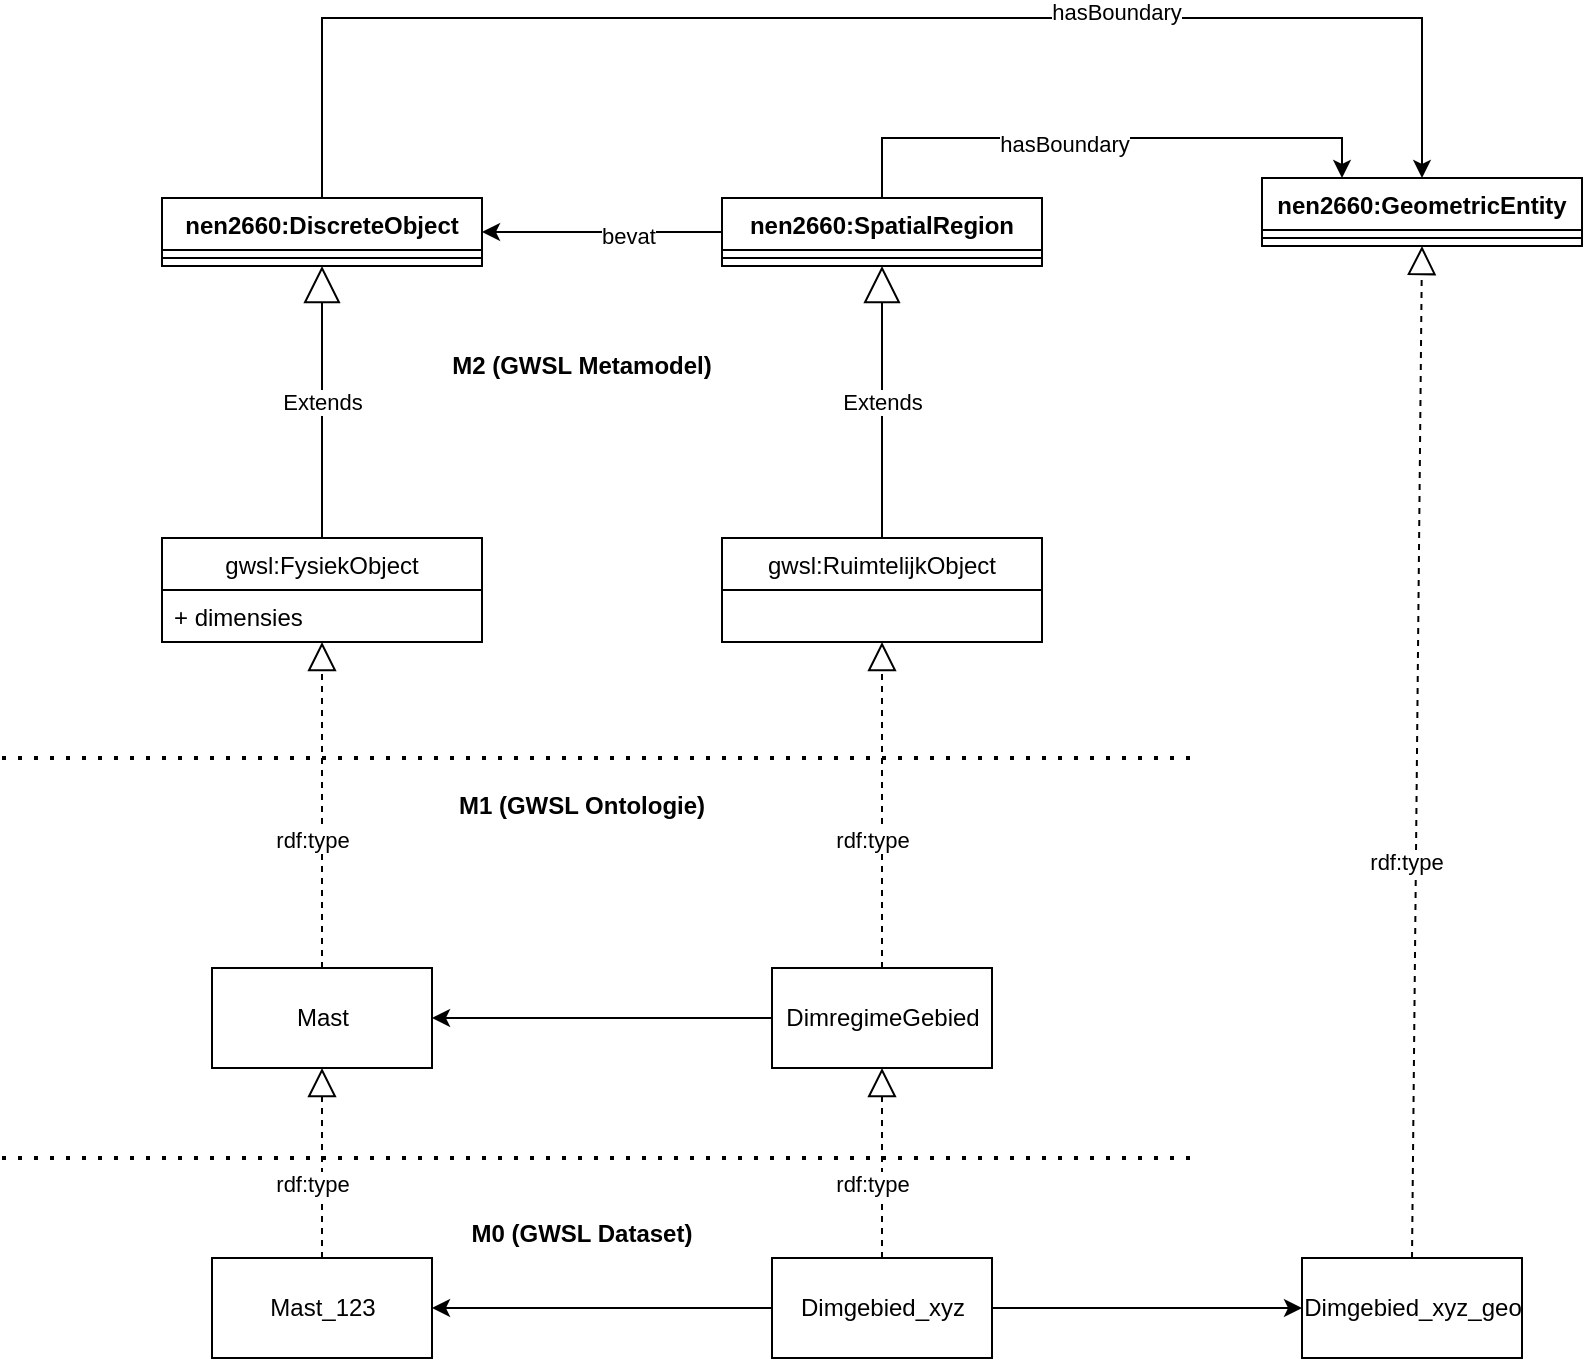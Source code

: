 <mxfile>
    <diagram id="dm52R6nY966aKzihAJZx" name="Metamodel">
        <mxGraphModel dx="2115" dy="1182" grid="1" gridSize="10" guides="1" tooltips="1" connect="1" arrows="1" fold="1" page="1" pageScale="1" pageWidth="1654" pageHeight="1169" math="0" shadow="0">
            <root>
                <mxCell id="0"/>
                <mxCell id="1" parent="0"/>
                <mxCell id="15" style="edgeStyle=orthogonalEdgeStyle;rounded=0;orthogonalLoop=1;jettySize=auto;html=1;entryX=0;entryY=0.5;entryDx=0;entryDy=0;startArrow=classic;startFill=1;endArrow=none;endFill=0;" edge="1" parent="1" source="iv_Oz-Tk-qWS8nwZnw3V-1" target="iv_Oz-Tk-qWS8nwZnw3V-5">
                    <mxGeometry relative="1" as="geometry"/>
                </mxCell>
                <mxCell id="16" value="bevat" style="edgeLabel;html=1;align=center;verticalAlign=middle;resizable=0;points=[];" vertex="1" connectable="0" parent="15">
                    <mxGeometry x="0.211" y="-2" relative="1" as="geometry">
                        <mxPoint as="offset"/>
                    </mxGeometry>
                </mxCell>
                <mxCell id="43" style="edgeStyle=orthogonalEdgeStyle;rounded=0;orthogonalLoop=1;jettySize=auto;html=1;entryX=0.5;entryY=0;entryDx=0;entryDy=0;startArrow=none;startFill=0;endArrow=classic;endFill=1;" edge="1" parent="1" source="iv_Oz-Tk-qWS8nwZnw3V-1" target="41">
                    <mxGeometry relative="1" as="geometry">
                        <Array as="points">
                            <mxPoint x="720" y="110"/>
                            <mxPoint x="1270" y="110"/>
                        </Array>
                    </mxGeometry>
                </mxCell>
                <mxCell id="46" value="hasBoundary" style="edgeLabel;html=1;align=center;verticalAlign=middle;resizable=0;points=[];" vertex="1" connectable="0" parent="43">
                    <mxGeometry x="0.352" y="3" relative="1" as="geometry">
                        <mxPoint as="offset"/>
                    </mxGeometry>
                </mxCell>
                <mxCell id="iv_Oz-Tk-qWS8nwZnw3V-1" value="nen2660:DiscreteObject" style="swimlane;fontStyle=1;align=center;verticalAlign=top;childLayout=stackLayout;horizontal=1;startSize=26;horizontalStack=0;resizeParent=1;resizeParentMax=0;resizeLast=0;collapsible=1;marginBottom=0;" parent="1" vertex="1">
                    <mxGeometry x="640" y="200" width="160" height="34" as="geometry"/>
                </mxCell>
                <mxCell id="iv_Oz-Tk-qWS8nwZnw3V-3" value="" style="line;strokeWidth=1;fillColor=none;align=left;verticalAlign=middle;spacingTop=-1;spacingLeft=3;spacingRight=3;rotatable=0;labelPosition=right;points=[];portConstraint=eastwest;" parent="iv_Oz-Tk-qWS8nwZnw3V-1" vertex="1">
                    <mxGeometry y="26" width="160" height="8" as="geometry"/>
                </mxCell>
                <mxCell id="44" style="edgeStyle=orthogonalEdgeStyle;rounded=0;orthogonalLoop=1;jettySize=auto;html=1;exitX=0.5;exitY=0;exitDx=0;exitDy=0;entryX=0.25;entryY=0;entryDx=0;entryDy=0;startArrow=none;startFill=0;endArrow=classic;endFill=1;" edge="1" parent="1" source="iv_Oz-Tk-qWS8nwZnw3V-5" target="41">
                    <mxGeometry relative="1" as="geometry"/>
                </mxCell>
                <mxCell id="45" value="hasBoundary" style="edgeLabel;html=1;align=center;verticalAlign=middle;resizable=0;points=[];" vertex="1" connectable="0" parent="44">
                    <mxGeometry x="-0.138" y="-3" relative="1" as="geometry">
                        <mxPoint as="offset"/>
                    </mxGeometry>
                </mxCell>
                <mxCell id="iv_Oz-Tk-qWS8nwZnw3V-5" value="nen2660:SpatialRegion" style="swimlane;fontStyle=1;align=center;verticalAlign=top;childLayout=stackLayout;horizontal=1;startSize=26;horizontalStack=0;resizeParent=1;resizeParentMax=0;resizeLast=0;collapsible=1;marginBottom=0;" parent="1" vertex="1">
                    <mxGeometry x="920" y="200" width="160" height="34" as="geometry"/>
                </mxCell>
                <mxCell id="iv_Oz-Tk-qWS8nwZnw3V-6" value="" style="line;strokeWidth=1;fillColor=none;align=left;verticalAlign=middle;spacingTop=-1;spacingLeft=3;spacingRight=3;rotatable=0;labelPosition=right;points=[];portConstraint=eastwest;" parent="iv_Oz-Tk-qWS8nwZnw3V-5" vertex="1">
                    <mxGeometry y="26" width="160" height="8" as="geometry"/>
                </mxCell>
                <mxCell id="2" value="gwsl:FysiekObject" style="swimlane;fontStyle=0;childLayout=stackLayout;horizontal=1;startSize=26;fillColor=none;horizontalStack=0;resizeParent=1;resizeParentMax=0;resizeLast=0;collapsible=1;marginBottom=0;" vertex="1" parent="1">
                    <mxGeometry x="640" y="370" width="160" height="52" as="geometry"/>
                </mxCell>
                <mxCell id="35" value="+ dimensies" style="text;strokeColor=none;fillColor=none;align=left;verticalAlign=top;spacingLeft=4;spacingRight=4;overflow=hidden;rotatable=0;points=[[0,0.5],[1,0.5]];portConstraint=eastwest;" vertex="1" parent="2">
                    <mxGeometry y="26" width="160" height="26" as="geometry"/>
                </mxCell>
                <mxCell id="6" value="Extends" style="endArrow=block;endSize=16;endFill=0;html=1;entryX=0.5;entryY=1;entryDx=0;entryDy=0;" edge="1" parent="1" source="2" target="iv_Oz-Tk-qWS8nwZnw3V-1">
                    <mxGeometry width="160" relative="1" as="geometry">
                        <mxPoint x="370" y="420" as="sourcePoint"/>
                        <mxPoint x="530" y="420" as="targetPoint"/>
                    </mxGeometry>
                </mxCell>
                <mxCell id="30" style="edgeStyle=orthogonalEdgeStyle;rounded=0;orthogonalLoop=1;jettySize=auto;html=1;entryX=0;entryY=0.5;entryDx=0;entryDy=0;startArrow=classic;startFill=1;endArrow=none;endFill=0;" edge="1" parent="1" source="7" target="11">
                    <mxGeometry relative="1" as="geometry"/>
                </mxCell>
                <mxCell id="7" value="Mast" style="html=1;" vertex="1" parent="1">
                    <mxGeometry x="665" y="585" width="110" height="50" as="geometry"/>
                </mxCell>
                <mxCell id="8" value="" style="endArrow=block;dashed=1;endFill=0;endSize=12;html=1;entryX=0.5;entryY=1;entryDx=0;entryDy=0;exitX=0.5;exitY=0;exitDx=0;exitDy=0;" edge="1" parent="1" source="7" target="2">
                    <mxGeometry width="160" relative="1" as="geometry">
                        <mxPoint x="750" y="600" as="sourcePoint"/>
                        <mxPoint x="910" y="600" as="targetPoint"/>
                    </mxGeometry>
                </mxCell>
                <mxCell id="9" value="rdf:type" style="edgeLabel;html=1;align=center;verticalAlign=middle;resizable=0;points=[];" vertex="1" connectable="0" parent="8">
                    <mxGeometry x="-0.217" y="5" relative="1" as="geometry">
                        <mxPoint as="offset"/>
                    </mxGeometry>
                </mxCell>
                <mxCell id="10" value="gwsl:RuimtelijkObject" style="swimlane;fontStyle=0;childLayout=stackLayout;horizontal=1;startSize=26;fillColor=none;horizontalStack=0;resizeParent=1;resizeParentMax=0;resizeLast=0;collapsible=1;marginBottom=0;" vertex="1" parent="1">
                    <mxGeometry x="920" y="370" width="160" height="52" as="geometry"/>
                </mxCell>
                <mxCell id="11" value="DimregimeGebied" style="html=1;" vertex="1" parent="1">
                    <mxGeometry x="945" y="585" width="110" height="50" as="geometry"/>
                </mxCell>
                <mxCell id="12" value="" style="endArrow=block;dashed=1;endFill=0;endSize=12;html=1;entryX=0.5;entryY=1;entryDx=0;entryDy=0;exitX=0.5;exitY=0;exitDx=0;exitDy=0;" edge="1" parent="1" source="11" target="10">
                    <mxGeometry width="160" relative="1" as="geometry">
                        <mxPoint x="730" y="595" as="sourcePoint"/>
                        <mxPoint x="730" y="432" as="targetPoint"/>
                    </mxGeometry>
                </mxCell>
                <mxCell id="13" value="rdf:type" style="edgeLabel;html=1;align=center;verticalAlign=middle;resizable=0;points=[];" vertex="1" connectable="0" parent="12">
                    <mxGeometry x="-0.217" y="5" relative="1" as="geometry">
                        <mxPoint as="offset"/>
                    </mxGeometry>
                </mxCell>
                <mxCell id="14" value="Extends" style="endArrow=block;endSize=16;endFill=0;html=1;entryX=0.5;entryY=1;entryDx=0;entryDy=0;exitX=0.5;exitY=0;exitDx=0;exitDy=0;" edge="1" parent="1" source="10" target="iv_Oz-Tk-qWS8nwZnw3V-5">
                    <mxGeometry width="160" relative="1" as="geometry">
                        <mxPoint x="730" y="380" as="sourcePoint"/>
                        <mxPoint x="730" y="244" as="targetPoint"/>
                    </mxGeometry>
                </mxCell>
                <mxCell id="17" value="" style="endArrow=none;dashed=1;html=1;dashPattern=1 3;strokeWidth=2;" edge="1" parent="1">
                    <mxGeometry width="50" height="50" relative="1" as="geometry">
                        <mxPoint x="560" y="480" as="sourcePoint"/>
                        <mxPoint x="1160" y="480" as="targetPoint"/>
                    </mxGeometry>
                </mxCell>
                <mxCell id="18" value="" style="endArrow=none;dashed=1;html=1;dashPattern=1 3;strokeWidth=2;" edge="1" parent="1">
                    <mxGeometry width="50" height="50" relative="1" as="geometry">
                        <mxPoint x="560" y="680" as="sourcePoint"/>
                        <mxPoint x="1160" y="680" as="targetPoint"/>
                    </mxGeometry>
                </mxCell>
                <mxCell id="31" style="edgeStyle=orthogonalEdgeStyle;rounded=0;orthogonalLoop=1;jettySize=auto;html=1;exitX=1;exitY=0.5;exitDx=0;exitDy=0;entryX=0;entryY=0.5;entryDx=0;entryDy=0;startArrow=classic;startFill=1;endArrow=none;endFill=0;" edge="1" parent="1" source="19" target="20">
                    <mxGeometry relative="1" as="geometry"/>
                </mxCell>
                <mxCell id="19" value="Mast_123" style="html=1;" vertex="1" parent="1">
                    <mxGeometry x="665" y="730" width="110" height="50" as="geometry"/>
                </mxCell>
                <mxCell id="51" style="edgeStyle=orthogonalEdgeStyle;rounded=0;orthogonalLoop=1;jettySize=auto;html=1;entryX=0;entryY=0.5;entryDx=0;entryDy=0;startArrow=none;startFill=0;endArrow=classic;endFill=1;" edge="1" parent="1" source="20" target="47">
                    <mxGeometry relative="1" as="geometry"/>
                </mxCell>
                <mxCell id="20" value="Dimgebied_xyz" style="html=1;" vertex="1" parent="1">
                    <mxGeometry x="945" y="730" width="110" height="50" as="geometry"/>
                </mxCell>
                <mxCell id="22" value="" style="endArrow=block;dashed=1;endFill=0;endSize=12;html=1;entryX=0.5;entryY=1;entryDx=0;entryDy=0;exitX=0.5;exitY=0;exitDx=0;exitDy=0;" edge="1" parent="1" source="20" target="11">
                    <mxGeometry width="160" relative="1" as="geometry">
                        <mxPoint x="1010" y="595" as="sourcePoint"/>
                        <mxPoint x="1010" y="432" as="targetPoint"/>
                    </mxGeometry>
                </mxCell>
                <mxCell id="23" value="rdf:type" style="edgeLabel;html=1;align=center;verticalAlign=middle;resizable=0;points=[];" vertex="1" connectable="0" parent="22">
                    <mxGeometry x="-0.217" y="5" relative="1" as="geometry">
                        <mxPoint as="offset"/>
                    </mxGeometry>
                </mxCell>
                <mxCell id="24" value="" style="endArrow=block;dashed=1;endFill=0;endSize=12;html=1;entryX=0.5;entryY=1;entryDx=0;entryDy=0;exitX=0.5;exitY=0;exitDx=0;exitDy=0;" edge="1" parent="1" source="19" target="7">
                    <mxGeometry width="160" relative="1" as="geometry">
                        <mxPoint x="1010" y="740" as="sourcePoint"/>
                        <mxPoint x="1010" y="645" as="targetPoint"/>
                    </mxGeometry>
                </mxCell>
                <mxCell id="25" value="rdf:type" style="edgeLabel;html=1;align=center;verticalAlign=middle;resizable=0;points=[];" vertex="1" connectable="0" parent="24">
                    <mxGeometry x="-0.217" y="5" relative="1" as="geometry">
                        <mxPoint as="offset"/>
                    </mxGeometry>
                </mxCell>
                <mxCell id="26" value="M1 (GWSL Ontologie)" style="text;align=center;fontStyle=1;verticalAlign=middle;spacingLeft=3;spacingRight=3;strokeColor=none;rotatable=0;points=[[0,0.5],[1,0.5]];portConstraint=eastwest;" vertex="1" parent="1">
                    <mxGeometry x="810" y="490" width="80" height="26" as="geometry"/>
                </mxCell>
                <mxCell id="27" value="M2 (GWSL Metamodel)" style="text;align=center;fontStyle=1;verticalAlign=middle;spacingLeft=3;spacingRight=3;strokeColor=none;rotatable=0;points=[[0,0.5],[1,0.5]];portConstraint=eastwest;" vertex="1" parent="1">
                    <mxGeometry x="810" y="270" width="80" height="26" as="geometry"/>
                </mxCell>
                <mxCell id="28" value="M0 (GWSL Dataset)" style="text;align=center;fontStyle=1;verticalAlign=middle;spacingLeft=3;spacingRight=3;strokeColor=none;rotatable=0;points=[[0,0.5],[1,0.5]];portConstraint=eastwest;" vertex="1" parent="1">
                    <mxGeometry x="810" y="704" width="80" height="26" as="geometry"/>
                </mxCell>
                <mxCell id="41" value="nen2660:GeometricEntity" style="swimlane;fontStyle=1;align=center;verticalAlign=top;childLayout=stackLayout;horizontal=1;startSize=26;horizontalStack=0;resizeParent=1;resizeParentMax=0;resizeLast=0;collapsible=1;marginBottom=0;" vertex="1" parent="1">
                    <mxGeometry x="1190" y="190" width="160" height="34" as="geometry"/>
                </mxCell>
                <mxCell id="42" value="" style="line;strokeWidth=1;fillColor=none;align=left;verticalAlign=middle;spacingTop=-1;spacingLeft=3;spacingRight=3;rotatable=0;labelPosition=right;points=[];portConstraint=eastwest;" vertex="1" parent="41">
                    <mxGeometry y="26" width="160" height="8" as="geometry"/>
                </mxCell>
                <mxCell id="47" value="Dimgebied_xyz_geo" style="html=1;" vertex="1" parent="1">
                    <mxGeometry x="1210" y="730" width="110" height="50" as="geometry"/>
                </mxCell>
                <mxCell id="48" value="" style="endArrow=block;dashed=1;endFill=0;endSize=12;html=1;entryX=0.5;entryY=1;entryDx=0;entryDy=0;exitX=0.5;exitY=0;exitDx=0;exitDy=0;" edge="1" parent="1" source="47" target="41">
                    <mxGeometry width="160" relative="1" as="geometry">
                        <mxPoint x="1010" y="595" as="sourcePoint"/>
                        <mxPoint x="1010" y="432" as="targetPoint"/>
                    </mxGeometry>
                </mxCell>
                <mxCell id="49" value="rdf:type" style="edgeLabel;html=1;align=center;verticalAlign=middle;resizable=0;points=[];" vertex="1" connectable="0" parent="48">
                    <mxGeometry x="-0.217" y="5" relative="1" as="geometry">
                        <mxPoint as="offset"/>
                    </mxGeometry>
                </mxCell>
            </root>
        </mxGraphModel>
    </diagram>
</mxfile>